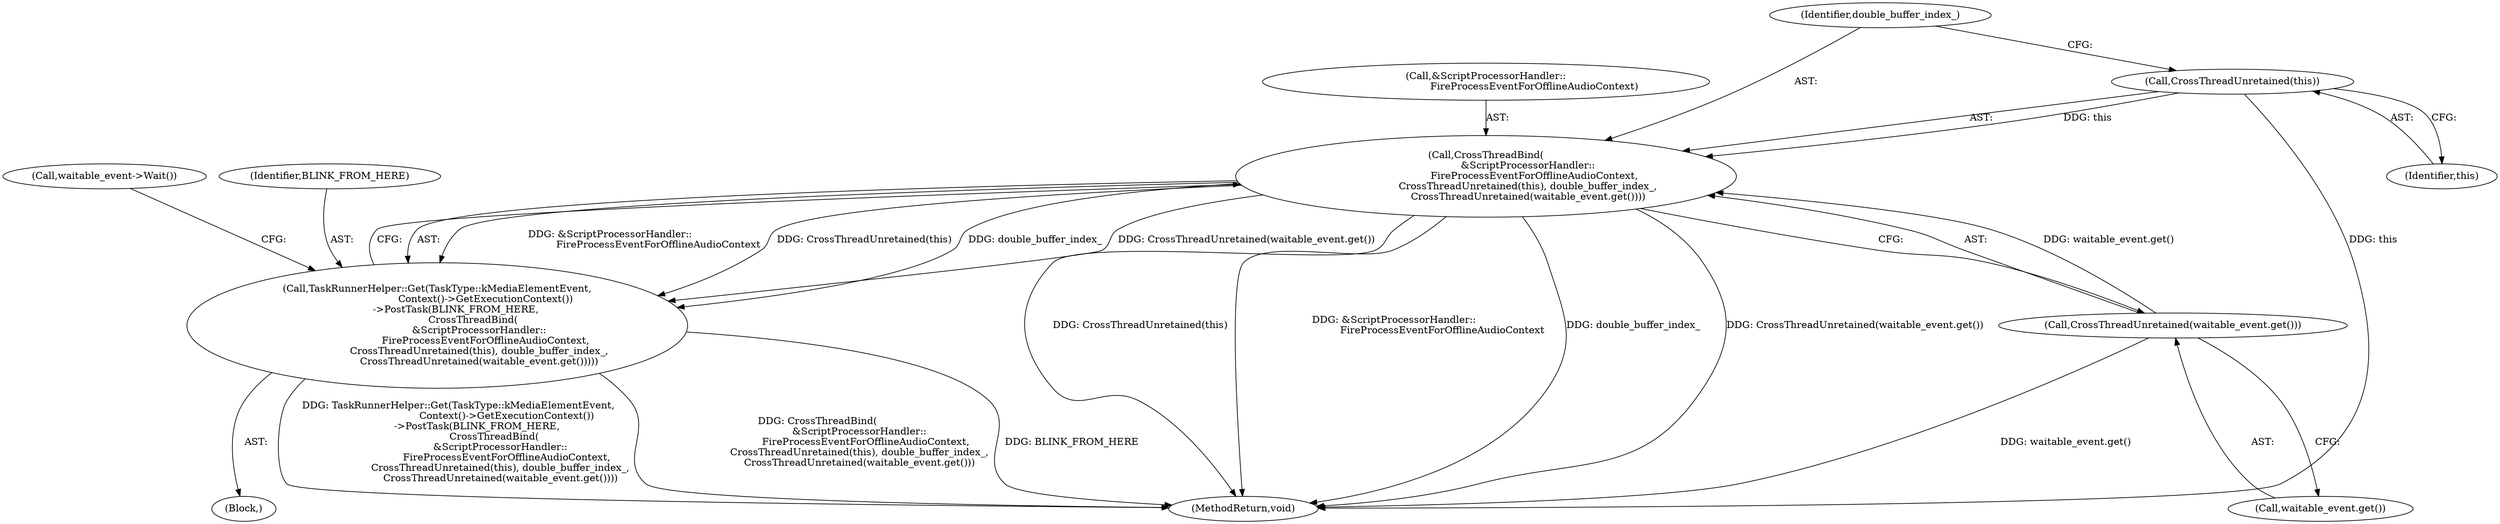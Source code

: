 digraph "1_Chrome_783c28d59c4c748ef9b787d4717882c90c5b227b@del" {
"1000294" [label="(Call,CrossThreadBind(\n                           &ScriptProcessorHandler::\n                               FireProcessEventForOfflineAudioContext,\n                           CrossThreadUnretained(this), double_buffer_index_,\n                           CrossThreadUnretained(waitable_event.get())))"];
"1000297" [label="(Call,CrossThreadUnretained(this))"];
"1000300" [label="(Call,CrossThreadUnretained(waitable_event.get()))"];
"1000292" [label="(Call,TaskRunnerHelper::Get(TaskType::kMediaElementEvent,\n                               Context()->GetExecutionContext())\n            ->PostTask(BLINK_FROM_HERE,\n                       CrossThreadBind(\n                           &ScriptProcessorHandler::\n                               FireProcessEventForOfflineAudioContext,\n                           CrossThreadUnretained(this), double_buffer_index_,\n                           CrossThreadUnretained(waitable_event.get()))))"];
"1000295" [label="(Call,&ScriptProcessorHandler::\n                               FireProcessEventForOfflineAudioContext)"];
"1000291" [label="(Block,)"];
"1000304" [label="(MethodReturn,void)"];
"1000298" [label="(Identifier,this)"];
"1000302" [label="(Call,waitable_event->Wait())"];
"1000294" [label="(Call,CrossThreadBind(\n                           &ScriptProcessorHandler::\n                               FireProcessEventForOfflineAudioContext,\n                           CrossThreadUnretained(this), double_buffer_index_,\n                           CrossThreadUnretained(waitable_event.get())))"];
"1000300" [label="(Call,CrossThreadUnretained(waitable_event.get()))"];
"1000301" [label="(Call,waitable_event.get())"];
"1000292" [label="(Call,TaskRunnerHelper::Get(TaskType::kMediaElementEvent,\n                               Context()->GetExecutionContext())\n            ->PostTask(BLINK_FROM_HERE,\n                       CrossThreadBind(\n                           &ScriptProcessorHandler::\n                               FireProcessEventForOfflineAudioContext,\n                           CrossThreadUnretained(this), double_buffer_index_,\n                           CrossThreadUnretained(waitable_event.get()))))"];
"1000293" [label="(Identifier,BLINK_FROM_HERE)"];
"1000299" [label="(Identifier,double_buffer_index_)"];
"1000297" [label="(Call,CrossThreadUnretained(this))"];
"1000294" -> "1000292"  [label="AST: "];
"1000294" -> "1000300"  [label="CFG: "];
"1000295" -> "1000294"  [label="AST: "];
"1000297" -> "1000294"  [label="AST: "];
"1000299" -> "1000294"  [label="AST: "];
"1000300" -> "1000294"  [label="AST: "];
"1000292" -> "1000294"  [label="CFG: "];
"1000294" -> "1000304"  [label="DDG: double_buffer_index_"];
"1000294" -> "1000304"  [label="DDG: CrossThreadUnretained(waitable_event.get())"];
"1000294" -> "1000304"  [label="DDG: CrossThreadUnretained(this)"];
"1000294" -> "1000304"  [label="DDG: &ScriptProcessorHandler::\n                               FireProcessEventForOfflineAudioContext"];
"1000294" -> "1000292"  [label="DDG: &ScriptProcessorHandler::\n                               FireProcessEventForOfflineAudioContext"];
"1000294" -> "1000292"  [label="DDG: CrossThreadUnretained(this)"];
"1000294" -> "1000292"  [label="DDG: double_buffer_index_"];
"1000294" -> "1000292"  [label="DDG: CrossThreadUnretained(waitable_event.get())"];
"1000297" -> "1000294"  [label="DDG: this"];
"1000300" -> "1000294"  [label="DDG: waitable_event.get()"];
"1000297" -> "1000298"  [label="CFG: "];
"1000298" -> "1000297"  [label="AST: "];
"1000299" -> "1000297"  [label="CFG: "];
"1000297" -> "1000304"  [label="DDG: this"];
"1000300" -> "1000301"  [label="CFG: "];
"1000301" -> "1000300"  [label="AST: "];
"1000300" -> "1000304"  [label="DDG: waitable_event.get()"];
"1000292" -> "1000291"  [label="AST: "];
"1000293" -> "1000292"  [label="AST: "];
"1000302" -> "1000292"  [label="CFG: "];
"1000292" -> "1000304"  [label="DDG: TaskRunnerHelper::Get(TaskType::kMediaElementEvent,\n                               Context()->GetExecutionContext())\n            ->PostTask(BLINK_FROM_HERE,\n                       CrossThreadBind(\n                           &ScriptProcessorHandler::\n                               FireProcessEventForOfflineAudioContext,\n                           CrossThreadUnretained(this), double_buffer_index_,\n                           CrossThreadUnretained(waitable_event.get())))"];
"1000292" -> "1000304"  [label="DDG: CrossThreadBind(\n                           &ScriptProcessorHandler::\n                               FireProcessEventForOfflineAudioContext,\n                           CrossThreadUnretained(this), double_buffer_index_,\n                           CrossThreadUnretained(waitable_event.get()))"];
"1000292" -> "1000304"  [label="DDG: BLINK_FROM_HERE"];
}
